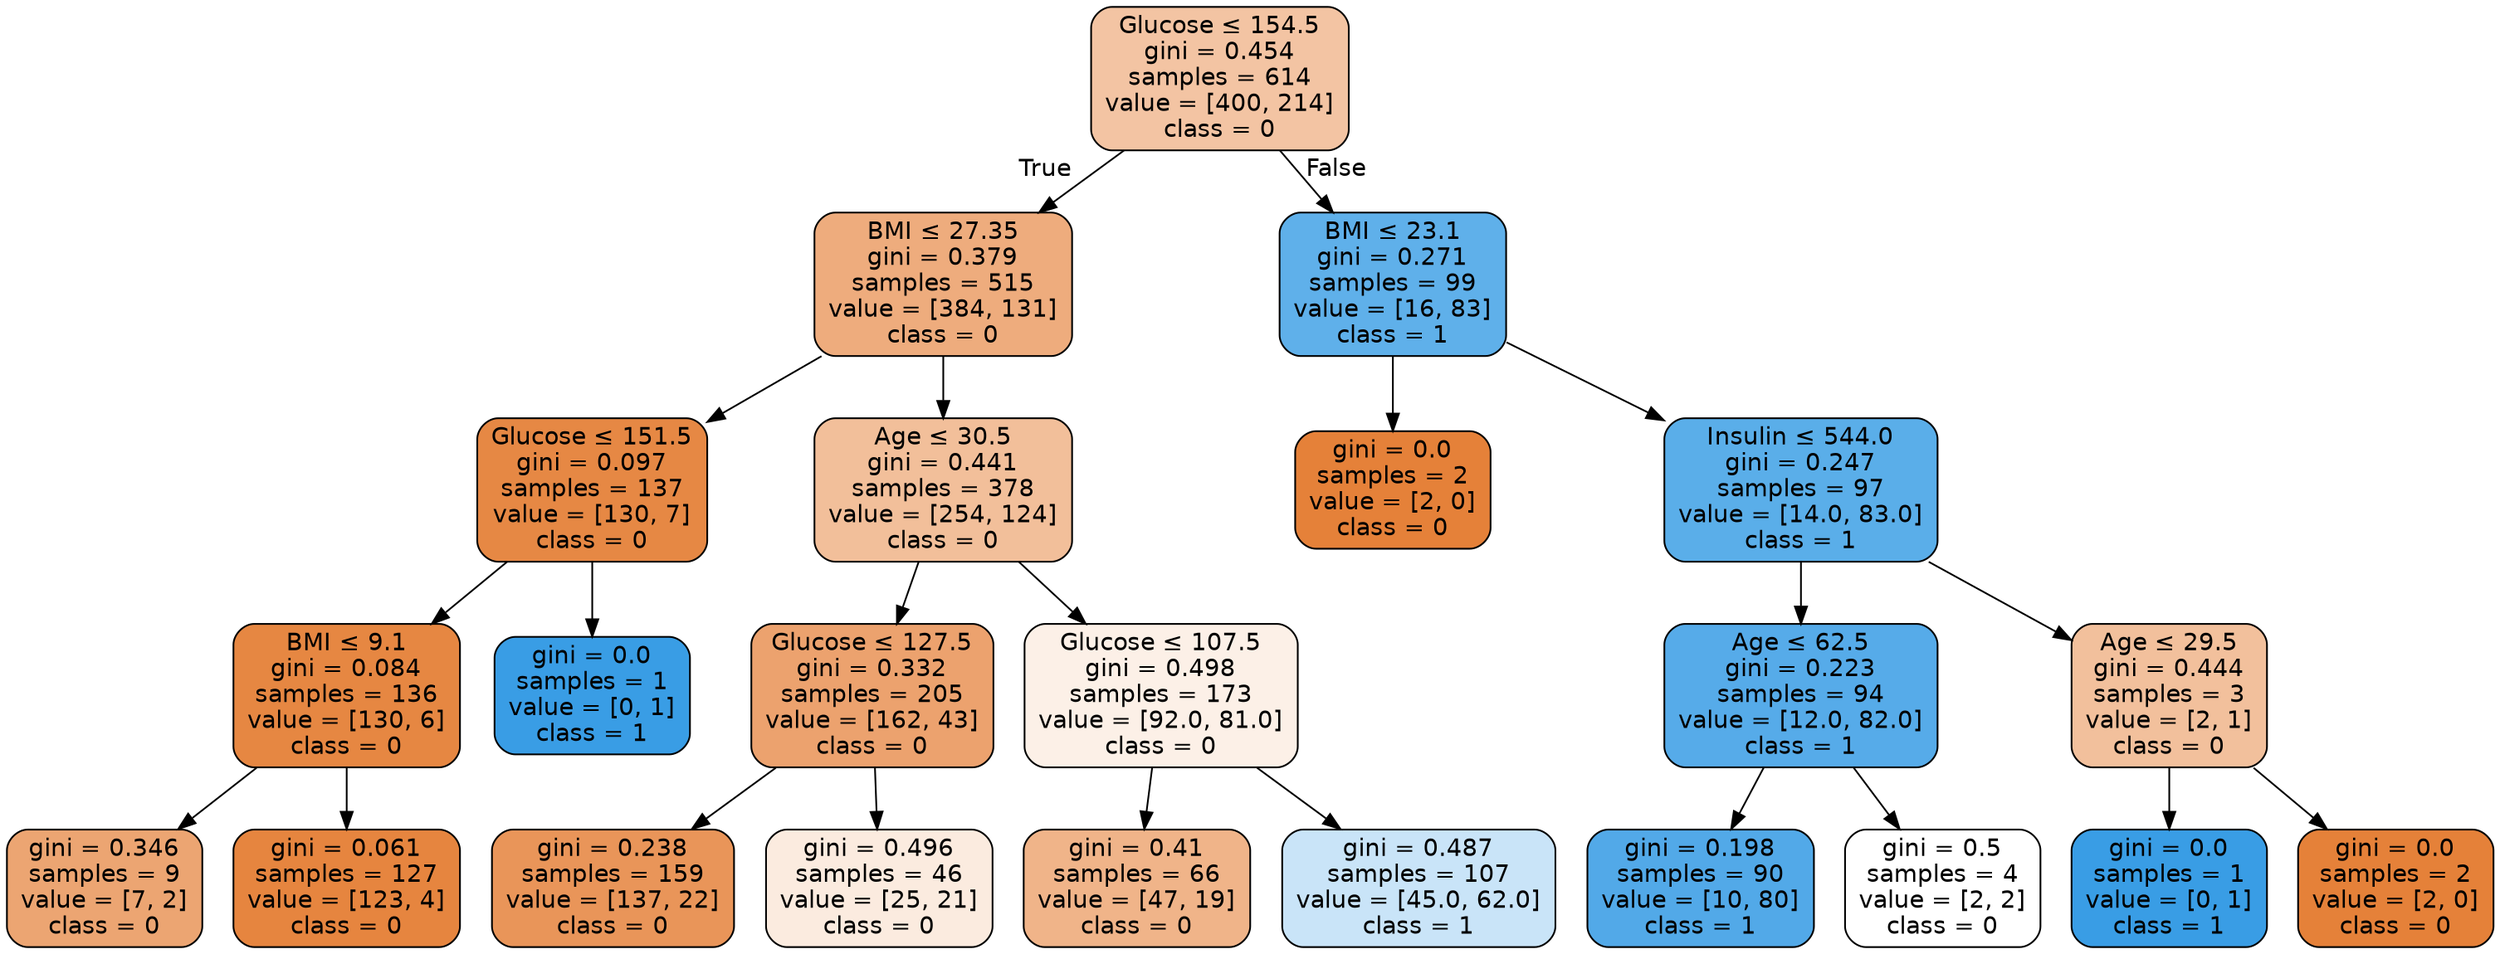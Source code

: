 digraph Tree {
node [shape=box, style="filled, rounded", color="black", fontname="helvetica"] ;
edge [fontname="helvetica"] ;
0 [label=<Glucose &le; 154.5<br/>gini = 0.454<br/>samples = 614<br/>value = [400, 214]<br/>class = 0>, fillcolor="#f3c4a3"] ;
1 [label=<BMI &le; 27.35<br/>gini = 0.379<br/>samples = 515<br/>value = [384, 131]<br/>class = 0>, fillcolor="#eeac7d"] ;
0 -> 1 [labeldistance=2.5, labelangle=45, headlabel="True"] ;
2 [label=<Glucose &le; 151.5<br/>gini = 0.097<br/>samples = 137<br/>value = [130, 7]<br/>class = 0>, fillcolor="#e68844"] ;
1 -> 2 ;
3 [label=<BMI &le; 9.1<br/>gini = 0.084<br/>samples = 136<br/>value = [130, 6]<br/>class = 0>, fillcolor="#e68742"] ;
2 -> 3 ;
4 [label=<gini = 0.346<br/>samples = 9<br/>value = [7, 2]<br/>class = 0>, fillcolor="#eca572"] ;
3 -> 4 ;
5 [label=<gini = 0.061<br/>samples = 127<br/>value = [123, 4]<br/>class = 0>, fillcolor="#e6853f"] ;
3 -> 5 ;
6 [label=<gini = 0.0<br/>samples = 1<br/>value = [0, 1]<br/>class = 1>, fillcolor="#399de5"] ;
2 -> 6 ;
7 [label=<Age &le; 30.5<br/>gini = 0.441<br/>samples = 378<br/>value = [254, 124]<br/>class = 0>, fillcolor="#f2bf9a"] ;
1 -> 7 ;
8 [label=<Glucose &le; 127.5<br/>gini = 0.332<br/>samples = 205<br/>value = [162, 43]<br/>class = 0>, fillcolor="#eca26e"] ;
7 -> 8 ;
9 [label=<gini = 0.238<br/>samples = 159<br/>value = [137, 22]<br/>class = 0>, fillcolor="#e99559"] ;
8 -> 9 ;
10 [label=<gini = 0.496<br/>samples = 46<br/>value = [25, 21]<br/>class = 0>, fillcolor="#fbebdf"] ;
8 -> 10 ;
11 [label=<Glucose &le; 107.5<br/>gini = 0.498<br/>samples = 173<br/>value = [92.0, 81.0]<br/>class = 0>, fillcolor="#fcf0e7"] ;
7 -> 11 ;
12 [label=<gini = 0.41<br/>samples = 66<br/>value = [47, 19]<br/>class = 0>, fillcolor="#f0b489"] ;
11 -> 12 ;
13 [label=<gini = 0.487<br/>samples = 107<br/>value = [45.0, 62.0]<br/>class = 1>, fillcolor="#c9e4f8"] ;
11 -> 13 ;
14 [label=<BMI &le; 23.1<br/>gini = 0.271<br/>samples = 99<br/>value = [16, 83]<br/>class = 1>, fillcolor="#5fb0ea"] ;
0 -> 14 [labeldistance=2.5, labelangle=-45, headlabel="False"] ;
15 [label=<gini = 0.0<br/>samples = 2<br/>value = [2, 0]<br/>class = 0>, fillcolor="#e58139"] ;
14 -> 15 ;
16 [label=<Insulin &le; 544.0<br/>gini = 0.247<br/>samples = 97<br/>value = [14.0, 83.0]<br/>class = 1>, fillcolor="#5aaee9"] ;
14 -> 16 ;
17 [label=<Age &le; 62.5<br/>gini = 0.223<br/>samples = 94<br/>value = [12.0, 82.0]<br/>class = 1>, fillcolor="#56abe9"] ;
16 -> 17 ;
18 [label=<gini = 0.198<br/>samples = 90<br/>value = [10, 80]<br/>class = 1>, fillcolor="#52a9e8"] ;
17 -> 18 ;
19 [label=<gini = 0.5<br/>samples = 4<br/>value = [2, 2]<br/>class = 0>, fillcolor="#ffffff"] ;
17 -> 19 ;
20 [label=<Age &le; 29.5<br/>gini = 0.444<br/>samples = 3<br/>value = [2, 1]<br/>class = 0>, fillcolor="#f2c09c"] ;
16 -> 20 ;
21 [label=<gini = 0.0<br/>samples = 1<br/>value = [0, 1]<br/>class = 1>, fillcolor="#399de5"] ;
20 -> 21 ;
22 [label=<gini = 0.0<br/>samples = 2<br/>value = [2, 0]<br/>class = 0>, fillcolor="#e58139"] ;
20 -> 22 ;
}